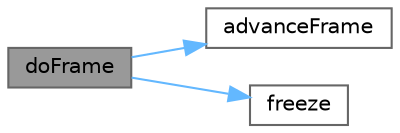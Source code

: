 digraph "doFrame"
{
 // INTERACTIVE_SVG=YES
 // LATEX_PDF_SIZE
  bgcolor="transparent";
  edge [fontname=Helvetica,fontsize=10,labelfontname=Helvetica,labelfontsize=10];
  node [fontname=Helvetica,fontsize=10,shape=box,height=0.2,width=0.4];
  rankdir="LR";
  Node1 [id="Node000001",label="doFrame",height=0.2,width=0.4,color="gray40", fillcolor="grey60", style="filled", fontcolor="black",tooltip=" "];
  Node1 -> Node2 [id="edge1_Node000001_Node000002",color="steelblue1",style="solid",tooltip=" "];
  Node2 [id="Node000002",label="advanceFrame",height=0.2,width=0.4,color="grey40", fillcolor="white", style="filled",URL="$db/d49/_audio_2simple_2simple_8h_a40151b460e79e282c52c7fc527f37eb6.html#a40151b460e79e282c52c7fc527f37eb6",tooltip=" "];
  Node1 -> Node3 [id="edge2_Node000001_Node000003",color="steelblue1",style="solid",tooltip=" "];
  Node3 [id="Node000003",label="freeze",height=0.2,width=0.4,color="grey40", fillcolor="white", style="filled",URL="$db/d49/_audio_2simple_2simple_8h_a45d65e4095f4c89ab6cb02f2f81b87e7.html#a45d65e4095f4c89ab6cb02f2f81b87e7",tooltip=" "];
}
